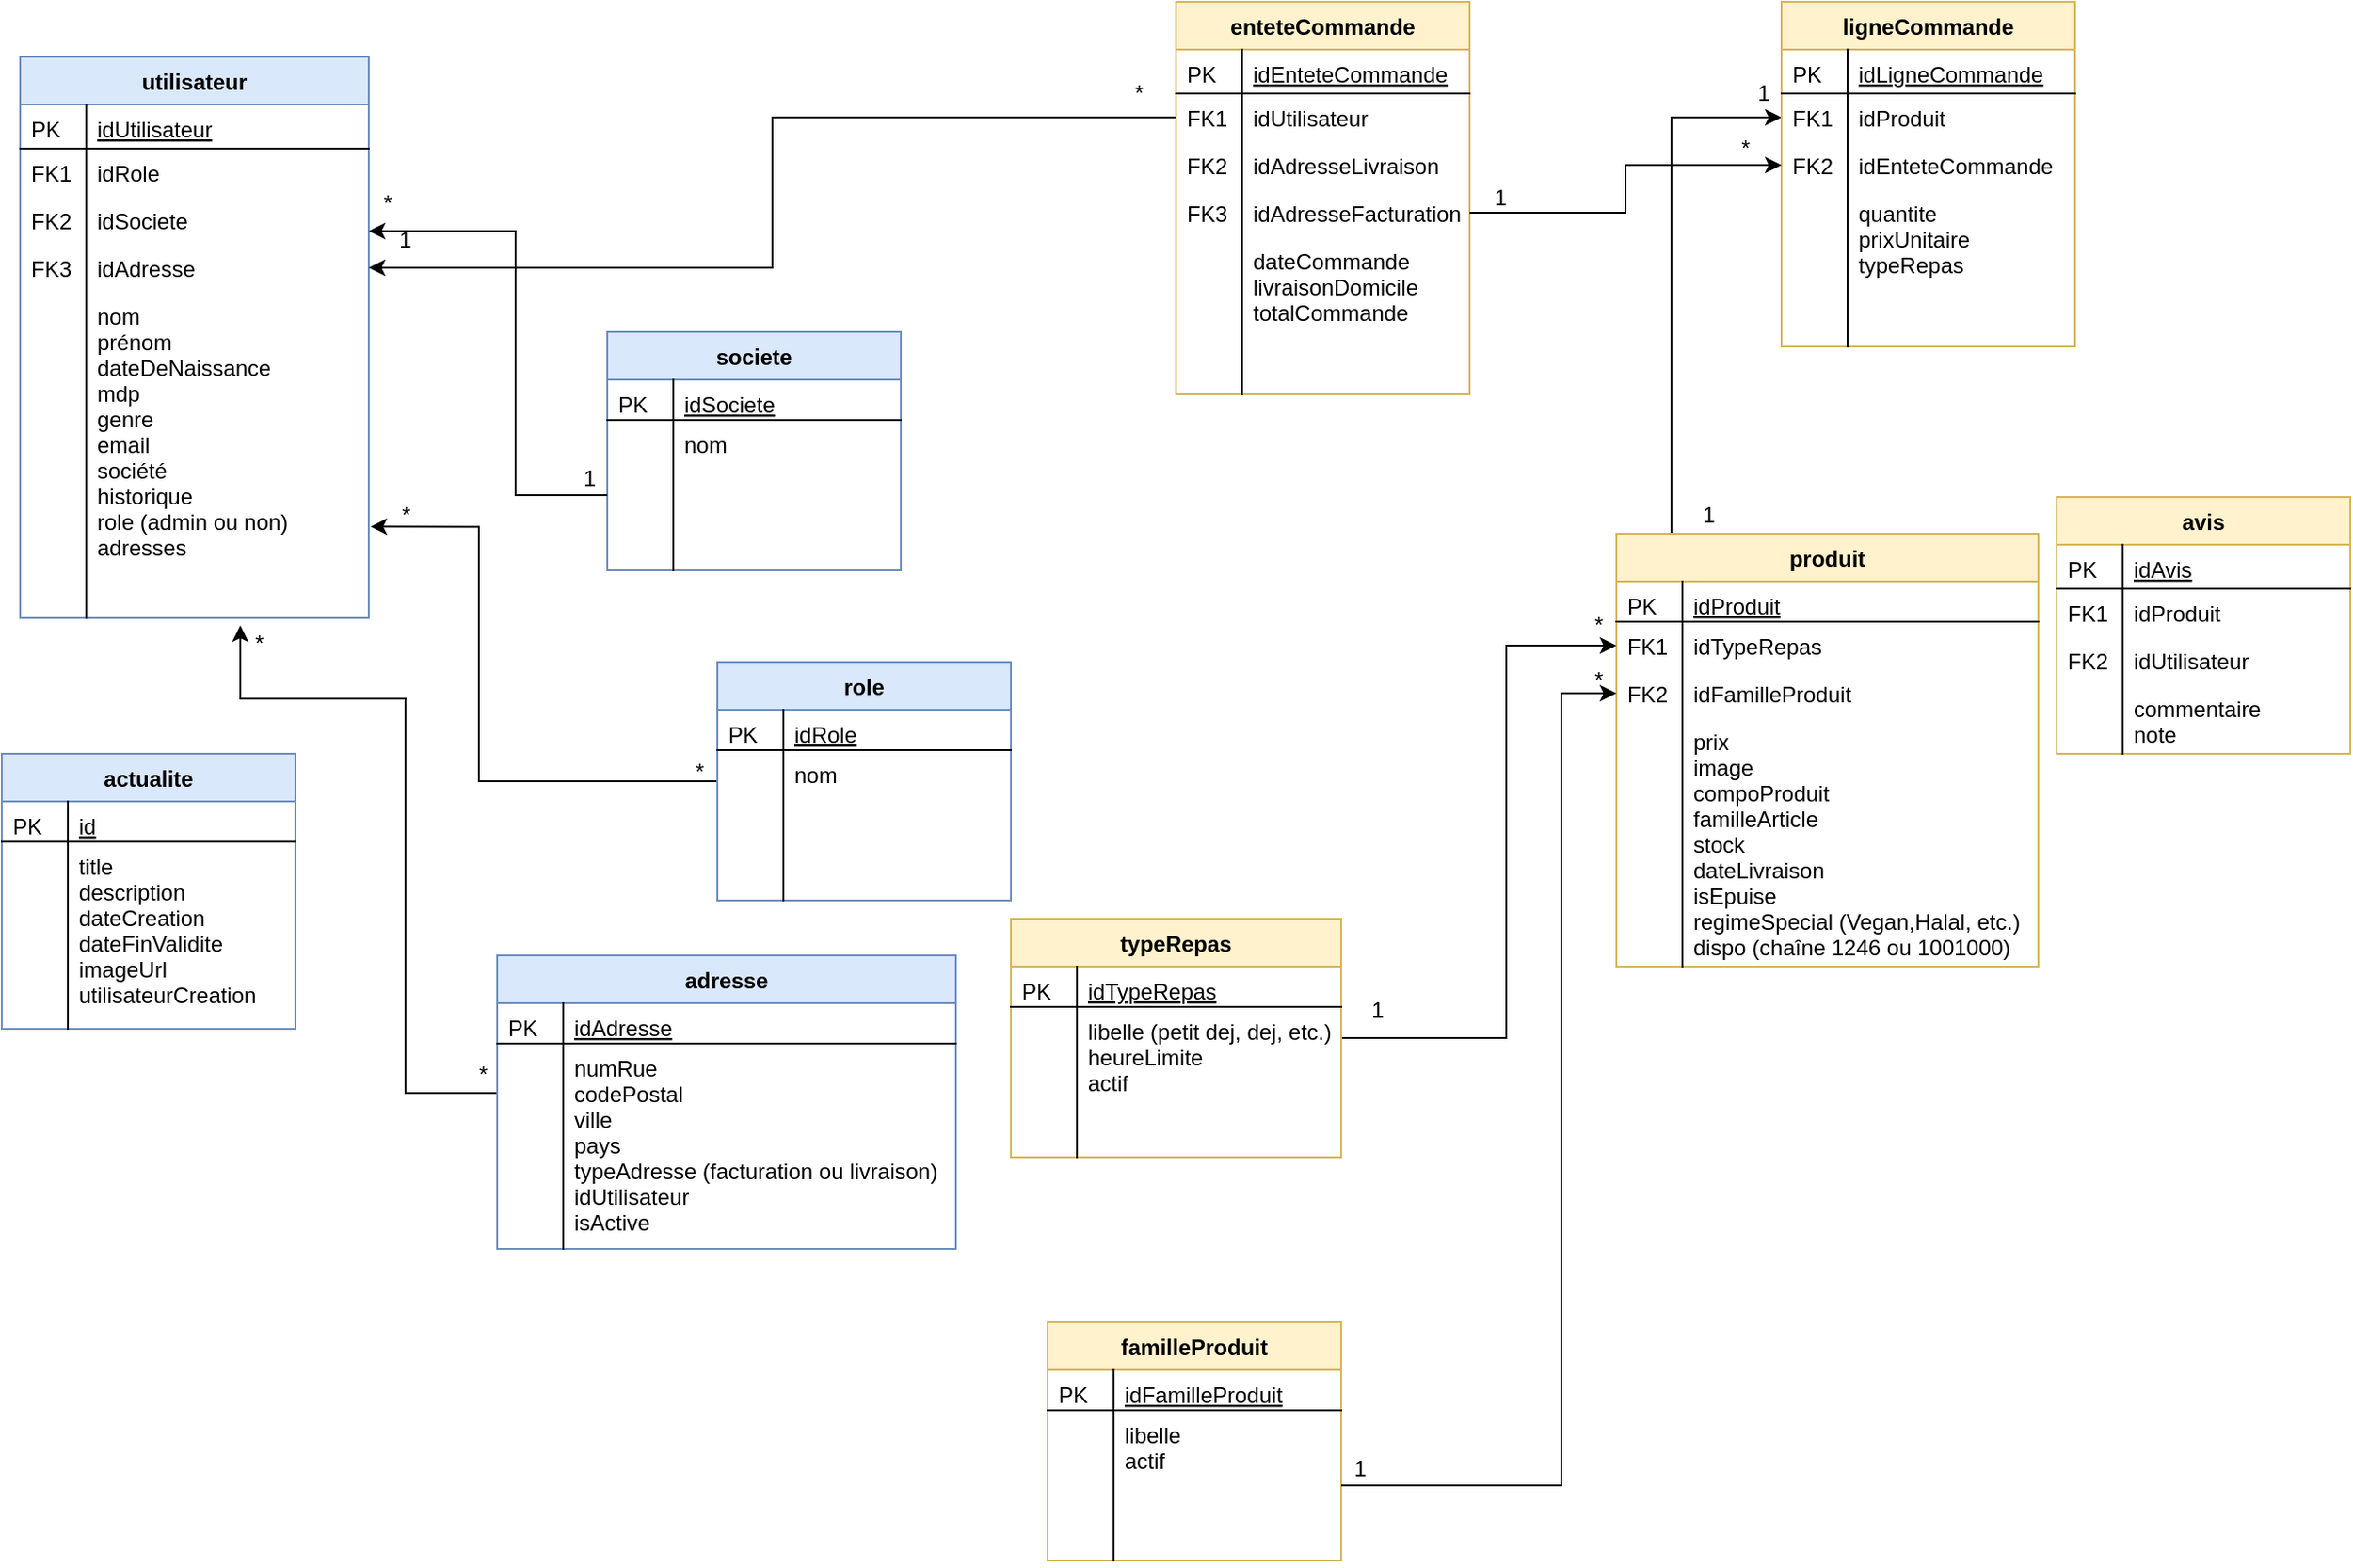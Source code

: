 <mxfile version="12.8.2" type="device"><diagram id="C5RBs43oDa-KdzZeNtuy" name="Page-1"><mxGraphModel dx="2170" dy="1125" grid="1" gridSize="10" guides="1" tooltips="1" connect="1" arrows="1" fold="1" page="1" pageScale="1" pageWidth="827" pageHeight="1169" math="0" shadow="0"><root><mxCell id="WIyWlLk6GJQsqaUBKTNV-0"/><mxCell id="WIyWlLk6GJQsqaUBKTNV-1" parent="WIyWlLk6GJQsqaUBKTNV-0"/><mxCell id="zkfFHV4jXpPFQw0GAbJ--51" value="utilisateur" style="swimlane;fontStyle=1;childLayout=stackLayout;horizontal=1;startSize=26;horizontalStack=0;resizeParent=1;resizeLast=0;collapsible=1;marginBottom=0;rounded=0;shadow=0;strokeWidth=1;fillColor=#dae8fc;strokeColor=#6c8ebf;" parent="WIyWlLk6GJQsqaUBKTNV-1" vertex="1"><mxGeometry x="40" y="40" width="190" height="306" as="geometry"><mxRectangle x="20" y="80" width="160" height="26" as="alternateBounds"/></mxGeometry></mxCell><mxCell id="zkfFHV4jXpPFQw0GAbJ--52" value="idUtilisateur" style="shape=partialRectangle;top=0;left=0;right=0;bottom=1;align=left;verticalAlign=top;fillColor=none;spacingLeft=40;spacingRight=4;overflow=hidden;rotatable=0;points=[[0,0.5],[1,0.5]];portConstraint=eastwest;dropTarget=0;rounded=0;shadow=0;strokeWidth=1;fontStyle=4" parent="zkfFHV4jXpPFQw0GAbJ--51" vertex="1"><mxGeometry y="26" width="190" height="24" as="geometry"/></mxCell><mxCell id="zkfFHV4jXpPFQw0GAbJ--53" value="PK" style="shape=partialRectangle;top=0;left=0;bottom=0;fillColor=none;align=left;verticalAlign=top;spacingLeft=4;spacingRight=4;overflow=hidden;rotatable=0;points=[];portConstraint=eastwest;part=1;" parent="zkfFHV4jXpPFQw0GAbJ--52" vertex="1" connectable="0"><mxGeometry width="36" height="24" as="geometry"/></mxCell><mxCell id="OdeeePXxJVo0DAZy3Wsq-60" value="idRole" style="shape=partialRectangle;top=0;left=0;right=0;bottom=0;align=left;verticalAlign=top;fillColor=none;spacingLeft=40;spacingRight=4;overflow=hidden;rotatable=0;points=[[0,0.5],[1,0.5]];portConstraint=eastwest;dropTarget=0;rounded=0;shadow=0;strokeWidth=1;" parent="zkfFHV4jXpPFQw0GAbJ--51" vertex="1"><mxGeometry y="50" width="190" height="26" as="geometry"/></mxCell><mxCell id="OdeeePXxJVo0DAZy3Wsq-61" value="FK1" style="shape=partialRectangle;top=0;left=0;bottom=0;fillColor=none;align=left;verticalAlign=top;spacingLeft=4;spacingRight=4;overflow=hidden;rotatable=0;points=[];portConstraint=eastwest;part=1;" parent="OdeeePXxJVo0DAZy3Wsq-60" vertex="1" connectable="0"><mxGeometry width="36" height="26" as="geometry"/></mxCell><mxCell id="OdeeePXxJVo0DAZy3Wsq-69" value="idSociete" style="shape=partialRectangle;top=0;left=0;right=0;bottom=0;align=left;verticalAlign=top;fillColor=none;spacingLeft=40;spacingRight=4;overflow=hidden;rotatable=0;points=[[0,0.5],[1,0.5]];portConstraint=eastwest;dropTarget=0;rounded=0;shadow=0;strokeWidth=1;" parent="zkfFHV4jXpPFQw0GAbJ--51" vertex="1"><mxGeometry y="76" width="190" height="26" as="geometry"/></mxCell><mxCell id="OdeeePXxJVo0DAZy3Wsq-70" value="FK2" style="shape=partialRectangle;top=0;left=0;bottom=0;fillColor=none;align=left;verticalAlign=top;spacingLeft=4;spacingRight=4;overflow=hidden;rotatable=0;points=[];portConstraint=eastwest;part=1;" parent="OdeeePXxJVo0DAZy3Wsq-69" vertex="1" connectable="0"><mxGeometry width="36" height="26" as="geometry"/></mxCell><mxCell id="0BwoUqyYuzan3F8Ca0jH-65" value="idAdresse" style="shape=partialRectangle;top=0;left=0;right=0;bottom=0;align=left;verticalAlign=top;fillColor=none;spacingLeft=40;spacingRight=4;overflow=hidden;rotatable=0;points=[[0,0.5],[1,0.5]];portConstraint=eastwest;dropTarget=0;rounded=0;shadow=0;strokeWidth=1;" vertex="1" parent="zkfFHV4jXpPFQw0GAbJ--51"><mxGeometry y="102" width="190" height="26" as="geometry"/></mxCell><mxCell id="0BwoUqyYuzan3F8Ca0jH-66" value="FK3" style="shape=partialRectangle;top=0;left=0;bottom=0;fillColor=none;align=left;verticalAlign=top;spacingLeft=4;spacingRight=4;overflow=hidden;rotatable=0;points=[];portConstraint=eastwest;part=1;" vertex="1" connectable="0" parent="0BwoUqyYuzan3F8Ca0jH-65"><mxGeometry width="36" height="26" as="geometry"/></mxCell><mxCell id="zkfFHV4jXpPFQw0GAbJ--54" value="nom&#10;prénom&#10;dateDeNaissance&#10;mdp&#10;genre&#10;email&#10;société&#10;historique&#10;role (admin ou non)&#10;adresses" style="shape=partialRectangle;top=0;left=0;right=0;bottom=0;align=left;verticalAlign=top;fillColor=none;spacingLeft=40;spacingRight=4;overflow=hidden;rotatable=0;points=[[0,0.5],[1,0.5]];portConstraint=eastwest;dropTarget=0;rounded=0;shadow=0;strokeWidth=1;" parent="zkfFHV4jXpPFQw0GAbJ--51" vertex="1"><mxGeometry y="128" width="190" height="178" as="geometry"/></mxCell><mxCell id="zkfFHV4jXpPFQw0GAbJ--55" value="" style="shape=partialRectangle;top=0;left=0;bottom=0;fillColor=none;align=left;verticalAlign=top;spacingLeft=4;spacingRight=4;overflow=hidden;rotatable=0;points=[];portConstraint=eastwest;part=1;" parent="zkfFHV4jXpPFQw0GAbJ--54" vertex="1" connectable="0"><mxGeometry width="36" height="178.0" as="geometry"/></mxCell><mxCell id="zkfFHV4jXpPFQw0GAbJ--56" value="enteteCommande" style="swimlane;fontStyle=1;childLayout=stackLayout;horizontal=1;startSize=26;horizontalStack=0;resizeParent=1;resizeLast=0;collapsible=1;marginBottom=0;rounded=0;shadow=0;strokeWidth=1;fillColor=#fff2cc;strokeColor=#d6b656;" parent="WIyWlLk6GJQsqaUBKTNV-1" vertex="1"><mxGeometry x="670" y="10" width="160" height="214" as="geometry"><mxRectangle x="260" y="80" width="160" height="26" as="alternateBounds"/></mxGeometry></mxCell><mxCell id="zkfFHV4jXpPFQw0GAbJ--57" value="idEnteteCommande" style="shape=partialRectangle;top=0;left=0;right=0;bottom=1;align=left;verticalAlign=top;fillColor=none;spacingLeft=40;spacingRight=4;overflow=hidden;rotatable=0;points=[[0,0.5],[1,0.5]];portConstraint=eastwest;dropTarget=0;rounded=0;shadow=0;strokeWidth=1;fontStyle=4" parent="zkfFHV4jXpPFQw0GAbJ--56" vertex="1"><mxGeometry y="26" width="160" height="24" as="geometry"/></mxCell><mxCell id="zkfFHV4jXpPFQw0GAbJ--58" value="PK" style="shape=partialRectangle;top=0;left=0;bottom=0;fillColor=none;align=left;verticalAlign=top;spacingLeft=4;spacingRight=4;overflow=hidden;rotatable=0;points=[];portConstraint=eastwest;part=1;" parent="zkfFHV4jXpPFQw0GAbJ--57" vertex="1" connectable="0"><mxGeometry width="36" height="24" as="geometry"/></mxCell><mxCell id="0BwoUqyYuzan3F8Ca0jH-22" value="idUtilisateur" style="shape=partialRectangle;top=0;left=0;right=0;bottom=0;align=left;verticalAlign=top;fillColor=none;spacingLeft=40;spacingRight=4;overflow=hidden;rotatable=0;points=[[0,0.5],[1,0.5]];portConstraint=eastwest;dropTarget=0;rounded=0;shadow=0;strokeWidth=1;" vertex="1" parent="zkfFHV4jXpPFQw0GAbJ--56"><mxGeometry y="50" width="160" height="26" as="geometry"/></mxCell><mxCell id="0BwoUqyYuzan3F8Ca0jH-23" value="FK1" style="shape=partialRectangle;top=0;left=0;bottom=0;fillColor=none;align=left;verticalAlign=top;spacingLeft=4;spacingRight=4;overflow=hidden;rotatable=0;points=[];portConstraint=eastwest;part=1;" vertex="1" connectable="0" parent="0BwoUqyYuzan3F8Ca0jH-22"><mxGeometry width="36" height="26" as="geometry"/></mxCell><mxCell id="zkfFHV4jXpPFQw0GAbJ--59" value="idAdresseLivraison" style="shape=partialRectangle;top=0;left=0;right=0;bottom=0;align=left;verticalAlign=top;fillColor=none;spacingLeft=40;spacingRight=4;overflow=hidden;rotatable=0;points=[[0,0.5],[1,0.5]];portConstraint=eastwest;dropTarget=0;rounded=0;shadow=0;strokeWidth=1;" parent="zkfFHV4jXpPFQw0GAbJ--56" vertex="1"><mxGeometry y="76" width="160" height="26" as="geometry"/></mxCell><mxCell id="zkfFHV4jXpPFQw0GAbJ--60" value="FK2" style="shape=partialRectangle;top=0;left=0;bottom=0;fillColor=none;align=left;verticalAlign=top;spacingLeft=4;spacingRight=4;overflow=hidden;rotatable=0;points=[];portConstraint=eastwest;part=1;" parent="zkfFHV4jXpPFQw0GAbJ--59" vertex="1" connectable="0"><mxGeometry width="36" height="26" as="geometry"/></mxCell><mxCell id="0BwoUqyYuzan3F8Ca0jH-24" value="idAdresseFacturation" style="shape=partialRectangle;top=0;left=0;right=0;bottom=0;align=left;verticalAlign=top;fillColor=none;spacingLeft=40;spacingRight=4;overflow=hidden;rotatable=0;points=[[0,0.5],[1,0.5]];portConstraint=eastwest;dropTarget=0;rounded=0;shadow=0;strokeWidth=1;" vertex="1" parent="zkfFHV4jXpPFQw0GAbJ--56"><mxGeometry y="102" width="160" height="26" as="geometry"/></mxCell><mxCell id="0BwoUqyYuzan3F8Ca0jH-25" value="FK3" style="shape=partialRectangle;top=0;left=0;bottom=0;fillColor=none;align=left;verticalAlign=top;spacingLeft=4;spacingRight=4;overflow=hidden;rotatable=0;points=[];portConstraint=eastwest;part=1;" vertex="1" connectable="0" parent="0BwoUqyYuzan3F8Ca0jH-24"><mxGeometry width="36" height="26" as="geometry"/></mxCell><mxCell id="zkfFHV4jXpPFQw0GAbJ--61" value="dateCommande&#10;livraisonDomicile&#10;totalCommande" style="shape=partialRectangle;top=0;left=0;right=0;bottom=0;align=left;verticalAlign=top;fillColor=none;spacingLeft=40;spacingRight=4;overflow=hidden;rotatable=0;points=[[0,0.5],[1,0.5]];portConstraint=eastwest;dropTarget=0;rounded=0;shadow=0;strokeWidth=1;" parent="zkfFHV4jXpPFQw0GAbJ--56" vertex="1"><mxGeometry y="128" width="160" height="86" as="geometry"/></mxCell><mxCell id="zkfFHV4jXpPFQw0GAbJ--62" value="" style="shape=partialRectangle;top=0;left=0;bottom=0;fillColor=none;align=left;verticalAlign=top;spacingLeft=4;spacingRight=4;overflow=hidden;rotatable=0;points=[];portConstraint=eastwest;part=1;" parent="zkfFHV4jXpPFQw0GAbJ--61" vertex="1" connectable="0"><mxGeometry width="36" height="86" as="geometry"/></mxCell><mxCell id="0BwoUqyYuzan3F8Ca0jH-52" style="edgeStyle=orthogonalEdgeStyle;rounded=0;orthogonalLoop=1;jettySize=auto;html=1;entryX=0;entryY=0.5;entryDx=0;entryDy=0;" edge="1" parent="WIyWlLk6GJQsqaUBKTNV-1" source="OdeeePXxJVo0DAZy3Wsq-16" target="0BwoUqyYuzan3F8Ca0jH-16"><mxGeometry relative="1" as="geometry"><Array as="points"><mxPoint x="940" y="73"/></Array></mxGeometry></mxCell><mxCell id="OdeeePXxJVo0DAZy3Wsq-16" value="produit" style="swimlane;fontStyle=1;childLayout=stackLayout;horizontal=1;startSize=26;horizontalStack=0;resizeParent=1;resizeLast=0;collapsible=1;marginBottom=0;rounded=0;shadow=0;strokeWidth=1;fillColor=#fff2cc;strokeColor=#d6b656;" parent="WIyWlLk6GJQsqaUBKTNV-1" vertex="1"><mxGeometry x="910" y="300" width="230" height="236" as="geometry"><mxRectangle x="260" y="80" width="160" height="26" as="alternateBounds"/></mxGeometry></mxCell><mxCell id="OdeeePXxJVo0DAZy3Wsq-17" value="idProduit" style="shape=partialRectangle;top=0;left=0;right=0;bottom=1;align=left;verticalAlign=top;fillColor=none;spacingLeft=40;spacingRight=4;overflow=hidden;rotatable=0;points=[[0,0.5],[1,0.5]];portConstraint=eastwest;dropTarget=0;rounded=0;shadow=0;strokeWidth=1;fontStyle=4" parent="OdeeePXxJVo0DAZy3Wsq-16" vertex="1"><mxGeometry y="26" width="230" height="22" as="geometry"/></mxCell><mxCell id="OdeeePXxJVo0DAZy3Wsq-18" value="PK" style="shape=partialRectangle;top=0;left=0;bottom=0;fillColor=none;align=left;verticalAlign=top;spacingLeft=4;spacingRight=4;overflow=hidden;rotatable=0;points=[];portConstraint=eastwest;part=1;" parent="OdeeePXxJVo0DAZy3Wsq-17" vertex="1" connectable="0"><mxGeometry width="36" height="22" as="geometry"/></mxCell><mxCell id="OdeeePXxJVo0DAZy3Wsq-39" value="idTypeRepas" style="shape=partialRectangle;top=0;left=0;right=0;bottom=0;align=left;verticalAlign=top;fillColor=none;spacingLeft=40;spacingRight=4;overflow=hidden;rotatable=0;points=[[0,0.5],[1,0.5]];portConstraint=eastwest;dropTarget=0;rounded=0;shadow=0;strokeWidth=1;" parent="OdeeePXxJVo0DAZy3Wsq-16" vertex="1"><mxGeometry y="48" width="230" height="26" as="geometry"/></mxCell><mxCell id="OdeeePXxJVo0DAZy3Wsq-40" value="FK1" style="shape=partialRectangle;top=0;left=0;bottom=0;fillColor=none;align=left;verticalAlign=top;spacingLeft=4;spacingRight=4;overflow=hidden;rotatable=0;points=[];portConstraint=eastwest;part=1;" parent="OdeeePXxJVo0DAZy3Wsq-39" vertex="1" connectable="0"><mxGeometry width="36" height="26" as="geometry"/></mxCell><mxCell id="0BwoUqyYuzan3F8Ca0jH-57" value="idFamilleProduit" style="shape=partialRectangle;top=0;left=0;right=0;bottom=0;align=left;verticalAlign=top;fillColor=none;spacingLeft=40;spacingRight=4;overflow=hidden;rotatable=0;points=[[0,0.5],[1,0.5]];portConstraint=eastwest;dropTarget=0;rounded=0;shadow=0;strokeWidth=1;" vertex="1" parent="OdeeePXxJVo0DAZy3Wsq-16"><mxGeometry y="74" width="230" height="26" as="geometry"/></mxCell><mxCell id="0BwoUqyYuzan3F8Ca0jH-58" value="FK2" style="shape=partialRectangle;top=0;left=0;bottom=0;fillColor=none;align=left;verticalAlign=top;spacingLeft=4;spacingRight=4;overflow=hidden;rotatable=0;points=[];portConstraint=eastwest;part=1;" vertex="1" connectable="0" parent="0BwoUqyYuzan3F8Ca0jH-57"><mxGeometry width="36" height="26" as="geometry"/></mxCell><mxCell id="OdeeePXxJVo0DAZy3Wsq-21" value="prix&#10;image&#10;compoProduit&#10;familleArticle&#10;stock&#10;dateLivraison&#10;isEpuise&#10;regimeSpecial (Vegan,Halal, etc.)&#10;dispo (chaîne 1246 ou 1001000)&#10;" style="shape=partialRectangle;top=0;left=0;right=0;bottom=0;align=left;verticalAlign=top;fillColor=none;spacingLeft=40;spacingRight=4;overflow=hidden;rotatable=0;points=[[0,0.5],[1,0.5]];portConstraint=eastwest;dropTarget=0;rounded=0;shadow=0;strokeWidth=1;" parent="OdeeePXxJVo0DAZy3Wsq-16" vertex="1"><mxGeometry y="100" width="230" height="136" as="geometry"/></mxCell><mxCell id="OdeeePXxJVo0DAZy3Wsq-22" value="" style="shape=partialRectangle;top=0;left=0;bottom=0;fillColor=none;align=left;verticalAlign=top;spacingLeft=4;spacingRight=4;overflow=hidden;rotatable=0;points=[];portConstraint=eastwest;part=1;" parent="OdeeePXxJVo0DAZy3Wsq-21" vertex="1" connectable="0"><mxGeometry width="36" height="136" as="geometry"/></mxCell><mxCell id="OdeeePXxJVo0DAZy3Wsq-38" style="edgeStyle=orthogonalEdgeStyle;rounded=0;orthogonalLoop=1;jettySize=auto;html=1;entryX=0;entryY=0.5;entryDx=0;entryDy=0;" parent="WIyWlLk6GJQsqaUBKTNV-1" source="OdeeePXxJVo0DAZy3Wsq-32" target="OdeeePXxJVo0DAZy3Wsq-39" edge="1"><mxGeometry relative="1" as="geometry"><mxPoint x="860" y="390" as="targetPoint"/><Array as="points"><mxPoint x="850" y="575"/><mxPoint x="850" y="361"/></Array></mxGeometry></mxCell><mxCell id="OdeeePXxJVo0DAZy3Wsq-32" value="typeRepas" style="swimlane;fontStyle=1;childLayout=stackLayout;horizontal=1;startSize=26;horizontalStack=0;resizeParent=1;resizeLast=0;collapsible=1;marginBottom=0;rounded=0;shadow=0;strokeWidth=1;fillColor=#fff2cc;strokeColor=#d6b656;" parent="WIyWlLk6GJQsqaUBKTNV-1" vertex="1"><mxGeometry x="580" y="510" width="180" height="130" as="geometry"><mxRectangle x="260" y="80" width="160" height="26" as="alternateBounds"/></mxGeometry></mxCell><mxCell id="OdeeePXxJVo0DAZy3Wsq-33" value="idTypeRepas" style="shape=partialRectangle;top=0;left=0;right=0;bottom=1;align=left;verticalAlign=top;fillColor=none;spacingLeft=40;spacingRight=4;overflow=hidden;rotatable=0;points=[[0,0.5],[1,0.5]];portConstraint=eastwest;dropTarget=0;rounded=0;shadow=0;strokeWidth=1;fontStyle=4" parent="OdeeePXxJVo0DAZy3Wsq-32" vertex="1"><mxGeometry y="26" width="180" height="22" as="geometry"/></mxCell><mxCell id="OdeeePXxJVo0DAZy3Wsq-34" value="PK" style="shape=partialRectangle;top=0;left=0;bottom=0;fillColor=none;align=left;verticalAlign=top;spacingLeft=4;spacingRight=4;overflow=hidden;rotatable=0;points=[];portConstraint=eastwest;part=1;" parent="OdeeePXxJVo0DAZy3Wsq-33" vertex="1" connectable="0"><mxGeometry width="36" height="22" as="geometry"/></mxCell><mxCell id="OdeeePXxJVo0DAZy3Wsq-35" value="libelle (petit dej, dej, etc.)&#10;heureLimite&#10;actif" style="shape=partialRectangle;top=0;left=0;right=0;bottom=0;align=left;verticalAlign=top;fillColor=none;spacingLeft=40;spacingRight=4;overflow=hidden;rotatable=0;points=[[0,0.5],[1,0.5]];portConstraint=eastwest;dropTarget=0;rounded=0;shadow=0;strokeWidth=1;" parent="OdeeePXxJVo0DAZy3Wsq-32" vertex="1"><mxGeometry y="48" width="180" height="82" as="geometry"/></mxCell><mxCell id="OdeeePXxJVo0DAZy3Wsq-36" value="" style="shape=partialRectangle;top=0;left=0;bottom=0;fillColor=none;align=left;verticalAlign=top;spacingLeft=4;spacingRight=4;overflow=hidden;rotatable=0;points=[];portConstraint=eastwest;part=1;" parent="OdeeePXxJVo0DAZy3Wsq-35" vertex="1" connectable="0"><mxGeometry width="36" height="82" as="geometry"/></mxCell><mxCell id="OdeeePXxJVo0DAZy3Wsq-42" value="1" style="text;html=1;strokeColor=none;fillColor=none;align=center;verticalAlign=middle;whiteSpace=wrap;rounded=0;" parent="WIyWlLk6GJQsqaUBKTNV-1" vertex="1"><mxGeometry x="230" y="130" width="40" height="20" as="geometry"/></mxCell><mxCell id="OdeeePXxJVo0DAZy3Wsq-43" value="*" style="text;html=1;strokeColor=none;fillColor=none;align=center;verticalAlign=middle;whiteSpace=wrap;rounded=0;" parent="WIyWlLk6GJQsqaUBKTNV-1" vertex="1"><mxGeometry x="630" y="50" width="40" height="20" as="geometry"/></mxCell><mxCell id="OdeeePXxJVo0DAZy3Wsq-45" value="actualite" style="swimlane;fontStyle=1;childLayout=stackLayout;horizontal=1;startSize=26;horizontalStack=0;resizeParent=1;resizeLast=0;collapsible=1;marginBottom=0;rounded=0;shadow=0;strokeWidth=1;fillColor=#dae8fc;strokeColor=#6c8ebf;" parent="WIyWlLk6GJQsqaUBKTNV-1" vertex="1"><mxGeometry x="30" y="420" width="160" height="150" as="geometry"><mxRectangle x="260" y="80" width="160" height="26" as="alternateBounds"/></mxGeometry></mxCell><mxCell id="OdeeePXxJVo0DAZy3Wsq-46" value="id" style="shape=partialRectangle;top=0;left=0;right=0;bottom=1;align=left;verticalAlign=top;fillColor=none;spacingLeft=40;spacingRight=4;overflow=hidden;rotatable=0;points=[[0,0.5],[1,0.5]];portConstraint=eastwest;dropTarget=0;rounded=0;shadow=0;strokeWidth=1;fontStyle=4" parent="OdeeePXxJVo0DAZy3Wsq-45" vertex="1"><mxGeometry y="26" width="160" height="22" as="geometry"/></mxCell><mxCell id="OdeeePXxJVo0DAZy3Wsq-47" value="PK" style="shape=partialRectangle;top=0;left=0;bottom=0;fillColor=none;align=left;verticalAlign=top;spacingLeft=4;spacingRight=4;overflow=hidden;rotatable=0;points=[];portConstraint=eastwest;part=1;" parent="OdeeePXxJVo0DAZy3Wsq-46" vertex="1" connectable="0"><mxGeometry width="36" height="22" as="geometry"/></mxCell><mxCell id="OdeeePXxJVo0DAZy3Wsq-48" value="title&#10;description&#10;dateCreation&#10;dateFinValidite&#10;imageUrl&#10;utilisateurCreation" style="shape=partialRectangle;top=0;left=0;right=0;bottom=0;align=left;verticalAlign=top;fillColor=none;spacingLeft=40;spacingRight=4;overflow=hidden;rotatable=0;points=[[0,0.5],[1,0.5]];portConstraint=eastwest;dropTarget=0;rounded=0;shadow=0;strokeWidth=1;" parent="OdeeePXxJVo0DAZy3Wsq-45" vertex="1"><mxGeometry y="48" width="160" height="102" as="geometry"/></mxCell><mxCell id="OdeeePXxJVo0DAZy3Wsq-49" value="" style="shape=partialRectangle;top=0;left=0;bottom=0;fillColor=none;align=left;verticalAlign=top;spacingLeft=4;spacingRight=4;overflow=hidden;rotatable=0;points=[];portConstraint=eastwest;part=1;" parent="OdeeePXxJVo0DAZy3Wsq-48" vertex="1" connectable="0"><mxGeometry width="36" height="102" as="geometry"/></mxCell><mxCell id="OdeeePXxJVo0DAZy3Wsq-68" style="edgeStyle=orthogonalEdgeStyle;rounded=0;orthogonalLoop=1;jettySize=auto;html=1;entryX=1.005;entryY=0.72;entryDx=0;entryDy=0;entryPerimeter=0;" parent="WIyWlLk6GJQsqaUBKTNV-1" source="OdeeePXxJVo0DAZy3Wsq-50" target="zkfFHV4jXpPFQw0GAbJ--54" edge="1"><mxGeometry relative="1" as="geometry"><Array as="points"><mxPoint x="290" y="435"/><mxPoint x="290" y="296"/></Array></mxGeometry></mxCell><mxCell id="OdeeePXxJVo0DAZy3Wsq-50" value="role" style="swimlane;fontStyle=1;childLayout=stackLayout;horizontal=1;startSize=26;horizontalStack=0;resizeParent=1;resizeLast=0;collapsible=1;marginBottom=0;rounded=0;shadow=0;strokeWidth=1;fillColor=#dae8fc;strokeColor=#6c8ebf;" parent="WIyWlLk6GJQsqaUBKTNV-1" vertex="1"><mxGeometry x="420" y="370" width="160" height="130" as="geometry"><mxRectangle x="260" y="80" width="160" height="26" as="alternateBounds"/></mxGeometry></mxCell><mxCell id="OdeeePXxJVo0DAZy3Wsq-51" value="idRole" style="shape=partialRectangle;top=0;left=0;right=0;bottom=1;align=left;verticalAlign=top;fillColor=none;spacingLeft=40;spacingRight=4;overflow=hidden;rotatable=0;points=[[0,0.5],[1,0.5]];portConstraint=eastwest;dropTarget=0;rounded=0;shadow=0;strokeWidth=1;fontStyle=4" parent="OdeeePXxJVo0DAZy3Wsq-50" vertex="1"><mxGeometry y="26" width="160" height="22" as="geometry"/></mxCell><mxCell id="OdeeePXxJVo0DAZy3Wsq-52" value="PK" style="shape=partialRectangle;top=0;left=0;bottom=0;fillColor=none;align=left;verticalAlign=top;spacingLeft=4;spacingRight=4;overflow=hidden;rotatable=0;points=[];portConstraint=eastwest;part=1;" parent="OdeeePXxJVo0DAZy3Wsq-51" vertex="1" connectable="0"><mxGeometry width="36" height="22" as="geometry"/></mxCell><mxCell id="OdeeePXxJVo0DAZy3Wsq-53" value="nom" style="shape=partialRectangle;top=0;left=0;right=0;bottom=0;align=left;verticalAlign=top;fillColor=none;spacingLeft=40;spacingRight=4;overflow=hidden;rotatable=0;points=[[0,0.5],[1,0.5]];portConstraint=eastwest;dropTarget=0;rounded=0;shadow=0;strokeWidth=1;" parent="OdeeePXxJVo0DAZy3Wsq-50" vertex="1"><mxGeometry y="48" width="160" height="82" as="geometry"/></mxCell><mxCell id="OdeeePXxJVo0DAZy3Wsq-54" value="" style="shape=partialRectangle;top=0;left=0;bottom=0;fillColor=none;align=left;verticalAlign=top;spacingLeft=4;spacingRight=4;overflow=hidden;rotatable=0;points=[];portConstraint=eastwest;part=1;" parent="OdeeePXxJVo0DAZy3Wsq-53" vertex="1" connectable="0"><mxGeometry width="36" height="82" as="geometry"/></mxCell><mxCell id="OdeeePXxJVo0DAZy3Wsq-55" value="societe" style="swimlane;fontStyle=1;childLayout=stackLayout;horizontal=1;startSize=26;horizontalStack=0;resizeParent=1;resizeLast=0;collapsible=1;marginBottom=0;rounded=0;shadow=0;strokeWidth=1;fillColor=#dae8fc;strokeColor=#6c8ebf;" parent="WIyWlLk6GJQsqaUBKTNV-1" vertex="1"><mxGeometry x="360" y="190" width="160" height="130" as="geometry"><mxRectangle x="260" y="80" width="160" height="26" as="alternateBounds"/></mxGeometry></mxCell><mxCell id="OdeeePXxJVo0DAZy3Wsq-56" value="idSociete" style="shape=partialRectangle;top=0;left=0;right=0;bottom=1;align=left;verticalAlign=top;fillColor=none;spacingLeft=40;spacingRight=4;overflow=hidden;rotatable=0;points=[[0,0.5],[1,0.5]];portConstraint=eastwest;dropTarget=0;rounded=0;shadow=0;strokeWidth=1;fontStyle=4" parent="OdeeePXxJVo0DAZy3Wsq-55" vertex="1"><mxGeometry y="26" width="160" height="22" as="geometry"/></mxCell><mxCell id="OdeeePXxJVo0DAZy3Wsq-57" value="PK" style="shape=partialRectangle;top=0;left=0;bottom=0;fillColor=none;align=left;verticalAlign=top;spacingLeft=4;spacingRight=4;overflow=hidden;rotatable=0;points=[];portConstraint=eastwest;part=1;" parent="OdeeePXxJVo0DAZy3Wsq-56" vertex="1" connectable="0"><mxGeometry width="36" height="22" as="geometry"/></mxCell><mxCell id="OdeeePXxJVo0DAZy3Wsq-58" value="nom" style="shape=partialRectangle;top=0;left=0;right=0;bottom=0;align=left;verticalAlign=top;fillColor=none;spacingLeft=40;spacingRight=4;overflow=hidden;rotatable=0;points=[[0,0.5],[1,0.5]];portConstraint=eastwest;dropTarget=0;rounded=0;shadow=0;strokeWidth=1;" parent="OdeeePXxJVo0DAZy3Wsq-55" vertex="1"><mxGeometry y="48" width="160" height="82" as="geometry"/></mxCell><mxCell id="OdeeePXxJVo0DAZy3Wsq-59" value="" style="shape=partialRectangle;top=0;left=0;bottom=0;fillColor=none;align=left;verticalAlign=top;spacingLeft=4;spacingRight=4;overflow=hidden;rotatable=0;points=[];portConstraint=eastwest;part=1;" parent="OdeeePXxJVo0DAZy3Wsq-58" vertex="1" connectable="0"><mxGeometry width="36" height="82" as="geometry"/></mxCell><mxCell id="OdeeePXxJVo0DAZy3Wsq-76" style="edgeStyle=orthogonalEdgeStyle;rounded=0;orthogonalLoop=1;jettySize=auto;html=1;" parent="WIyWlLk6GJQsqaUBKTNV-1" source="OdeeePXxJVo0DAZy3Wsq-71" edge="1"><mxGeometry relative="1" as="geometry"><mxPoint x="160" y="350" as="targetPoint"/><Array as="points"><mxPoint x="250" y="605"/><mxPoint x="250" y="390"/><mxPoint x="160" y="390"/></Array></mxGeometry></mxCell><mxCell id="OdeeePXxJVo0DAZy3Wsq-71" value="adresse" style="swimlane;fontStyle=1;childLayout=stackLayout;horizontal=1;startSize=26;horizontalStack=0;resizeParent=1;resizeLast=0;collapsible=1;marginBottom=0;rounded=0;shadow=0;strokeWidth=1;fillColor=#dae8fc;strokeColor=#6c8ebf;" parent="WIyWlLk6GJQsqaUBKTNV-1" vertex="1"><mxGeometry x="300" y="530" width="250" height="160" as="geometry"><mxRectangle x="260" y="80" width="160" height="26" as="alternateBounds"/></mxGeometry></mxCell><mxCell id="OdeeePXxJVo0DAZy3Wsq-72" value="idAdresse" style="shape=partialRectangle;top=0;left=0;right=0;bottom=1;align=left;verticalAlign=top;fillColor=none;spacingLeft=40;spacingRight=4;overflow=hidden;rotatable=0;points=[[0,0.5],[1,0.5]];portConstraint=eastwest;dropTarget=0;rounded=0;shadow=0;strokeWidth=1;fontStyle=4" parent="OdeeePXxJVo0DAZy3Wsq-71" vertex="1"><mxGeometry y="26" width="250" height="22" as="geometry"/></mxCell><mxCell id="OdeeePXxJVo0DAZy3Wsq-73" value="PK" style="shape=partialRectangle;top=0;left=0;bottom=0;fillColor=none;align=left;verticalAlign=top;spacingLeft=4;spacingRight=4;overflow=hidden;rotatable=0;points=[];portConstraint=eastwest;part=1;" parent="OdeeePXxJVo0DAZy3Wsq-72" vertex="1" connectable="0"><mxGeometry width="36" height="22" as="geometry"/></mxCell><mxCell id="OdeeePXxJVo0DAZy3Wsq-74" value="numRue&#10;codePostal&#10;ville&#10;pays&#10;typeAdresse (facturation ou livraison)&#10;idUtilisateur&#10;isActive" style="shape=partialRectangle;top=0;left=0;right=0;bottom=0;align=left;verticalAlign=top;fillColor=none;spacingLeft=40;spacingRight=4;overflow=hidden;rotatable=0;points=[[0,0.5],[1,0.5]];portConstraint=eastwest;dropTarget=0;rounded=0;shadow=0;strokeWidth=1;" parent="OdeeePXxJVo0DAZy3Wsq-71" vertex="1"><mxGeometry y="48" width="250" height="112" as="geometry"/></mxCell><mxCell id="OdeeePXxJVo0DAZy3Wsq-75" value="" style="shape=partialRectangle;top=0;left=0;bottom=0;fillColor=none;align=left;verticalAlign=top;spacingLeft=4;spacingRight=4;overflow=hidden;rotatable=0;points=[];portConstraint=eastwest;part=1;" parent="OdeeePXxJVo0DAZy3Wsq-74" vertex="1" connectable="0"><mxGeometry width="36" height="112.0" as="geometry"/></mxCell><mxCell id="0BwoUqyYuzan3F8Ca0jH-6" value="familleProduit" style="swimlane;fontStyle=1;childLayout=stackLayout;horizontal=1;startSize=26;horizontalStack=0;resizeParent=1;resizeLast=0;collapsible=1;marginBottom=0;rounded=0;shadow=0;strokeWidth=1;fillColor=#fff2cc;strokeColor=#d6b656;" vertex="1" parent="WIyWlLk6GJQsqaUBKTNV-1"><mxGeometry x="600" y="730" width="160" height="130" as="geometry"><mxRectangle x="260" y="80" width="160" height="26" as="alternateBounds"/></mxGeometry></mxCell><mxCell id="0BwoUqyYuzan3F8Ca0jH-7" value="idFamilleProduit" style="shape=partialRectangle;top=0;left=0;right=0;bottom=1;align=left;verticalAlign=top;fillColor=none;spacingLeft=40;spacingRight=4;overflow=hidden;rotatable=0;points=[[0,0.5],[1,0.5]];portConstraint=eastwest;dropTarget=0;rounded=0;shadow=0;strokeWidth=1;fontStyle=4" vertex="1" parent="0BwoUqyYuzan3F8Ca0jH-6"><mxGeometry y="26" width="160" height="22" as="geometry"/></mxCell><mxCell id="0BwoUqyYuzan3F8Ca0jH-8" value="PK" style="shape=partialRectangle;top=0;left=0;bottom=0;fillColor=none;align=left;verticalAlign=top;spacingLeft=4;spacingRight=4;overflow=hidden;rotatable=0;points=[];portConstraint=eastwest;part=1;" vertex="1" connectable="0" parent="0BwoUqyYuzan3F8Ca0jH-7"><mxGeometry width="36" height="22" as="geometry"/></mxCell><mxCell id="0BwoUqyYuzan3F8Ca0jH-9" value="libelle&#10;actif" style="shape=partialRectangle;top=0;left=0;right=0;bottom=0;align=left;verticalAlign=top;fillColor=none;spacingLeft=40;spacingRight=4;overflow=hidden;rotatable=0;points=[[0,0.5],[1,0.5]];portConstraint=eastwest;dropTarget=0;rounded=0;shadow=0;strokeWidth=1;" vertex="1" parent="0BwoUqyYuzan3F8Ca0jH-6"><mxGeometry y="48" width="160" height="82" as="geometry"/></mxCell><mxCell id="0BwoUqyYuzan3F8Ca0jH-10" value="" style="shape=partialRectangle;top=0;left=0;bottom=0;fillColor=none;align=left;verticalAlign=top;spacingLeft=4;spacingRight=4;overflow=hidden;rotatable=0;points=[];portConstraint=eastwest;part=1;" vertex="1" connectable="0" parent="0BwoUqyYuzan3F8Ca0jH-9"><mxGeometry width="36" height="82" as="geometry"/></mxCell><mxCell id="0BwoUqyYuzan3F8Ca0jH-13" value="ligneCommande" style="swimlane;fontStyle=1;childLayout=stackLayout;horizontal=1;startSize=26;horizontalStack=0;resizeParent=1;resizeLast=0;collapsible=1;marginBottom=0;rounded=0;shadow=0;strokeWidth=1;fillColor=#fff2cc;strokeColor=#d6b656;" vertex="1" parent="WIyWlLk6GJQsqaUBKTNV-1"><mxGeometry x="1000" y="10" width="160" height="188" as="geometry"><mxRectangle x="260" y="80" width="160" height="26" as="alternateBounds"/></mxGeometry></mxCell><mxCell id="0BwoUqyYuzan3F8Ca0jH-14" value="idLigneCommande" style="shape=partialRectangle;top=0;left=0;right=0;bottom=1;align=left;verticalAlign=top;fillColor=none;spacingLeft=40;spacingRight=4;overflow=hidden;rotatable=0;points=[[0,0.5],[1,0.5]];portConstraint=eastwest;dropTarget=0;rounded=0;shadow=0;strokeWidth=1;fontStyle=4" vertex="1" parent="0BwoUqyYuzan3F8Ca0jH-13"><mxGeometry y="26" width="160" height="24" as="geometry"/></mxCell><mxCell id="0BwoUqyYuzan3F8Ca0jH-15" value="PK" style="shape=partialRectangle;top=0;left=0;bottom=0;fillColor=none;align=left;verticalAlign=top;spacingLeft=4;spacingRight=4;overflow=hidden;rotatable=0;points=[];portConstraint=eastwest;part=1;" vertex="1" connectable="0" parent="0BwoUqyYuzan3F8Ca0jH-14"><mxGeometry width="36" height="24" as="geometry"/></mxCell><mxCell id="0BwoUqyYuzan3F8Ca0jH-16" value="idProduit" style="shape=partialRectangle;top=0;left=0;right=0;bottom=0;align=left;verticalAlign=top;fillColor=none;spacingLeft=40;spacingRight=4;overflow=hidden;rotatable=0;points=[[0,0.5],[1,0.5]];portConstraint=eastwest;dropTarget=0;rounded=0;shadow=0;strokeWidth=1;" vertex="1" parent="0BwoUqyYuzan3F8Ca0jH-13"><mxGeometry y="50" width="160" height="26" as="geometry"/></mxCell><mxCell id="0BwoUqyYuzan3F8Ca0jH-17" value="FK1" style="shape=partialRectangle;top=0;left=0;bottom=0;fillColor=none;align=left;verticalAlign=top;spacingLeft=4;spacingRight=4;overflow=hidden;rotatable=0;points=[];portConstraint=eastwest;part=1;" vertex="1" connectable="0" parent="0BwoUqyYuzan3F8Ca0jH-16"><mxGeometry width="36" height="26" as="geometry"/></mxCell><mxCell id="0BwoUqyYuzan3F8Ca0jH-20" value="idEnteteCommande" style="shape=partialRectangle;top=0;left=0;right=0;bottom=0;align=left;verticalAlign=top;fillColor=none;spacingLeft=40;spacingRight=4;overflow=hidden;rotatable=0;points=[[0,0.5],[1,0.5]];portConstraint=eastwest;dropTarget=0;rounded=0;shadow=0;strokeWidth=1;" vertex="1" parent="0BwoUqyYuzan3F8Ca0jH-13"><mxGeometry y="76" width="160" height="26" as="geometry"/></mxCell><mxCell id="0BwoUqyYuzan3F8Ca0jH-21" value="FK2" style="shape=partialRectangle;top=0;left=0;bottom=0;fillColor=none;align=left;verticalAlign=top;spacingLeft=4;spacingRight=4;overflow=hidden;rotatable=0;points=[];portConstraint=eastwest;part=1;" vertex="1" connectable="0" parent="0BwoUqyYuzan3F8Ca0jH-20"><mxGeometry width="36" height="26" as="geometry"/></mxCell><mxCell id="0BwoUqyYuzan3F8Ca0jH-18" value="quantite&#10;prixUnitaire&#10;typeRepas" style="shape=partialRectangle;top=0;left=0;right=0;bottom=0;align=left;verticalAlign=top;fillColor=none;spacingLeft=40;spacingRight=4;overflow=hidden;rotatable=0;points=[[0,0.5],[1,0.5]];portConstraint=eastwest;dropTarget=0;rounded=0;shadow=0;strokeWidth=1;" vertex="1" parent="0BwoUqyYuzan3F8Ca0jH-13"><mxGeometry y="102" width="160" height="86" as="geometry"/></mxCell><mxCell id="0BwoUqyYuzan3F8Ca0jH-19" value="" style="shape=partialRectangle;top=0;left=0;bottom=0;fillColor=none;align=left;verticalAlign=top;spacingLeft=4;spacingRight=4;overflow=hidden;rotatable=0;points=[];portConstraint=eastwest;part=1;" vertex="1" connectable="0" parent="0BwoUqyYuzan3F8Ca0jH-18"><mxGeometry width="36" height="86" as="geometry"/></mxCell><mxCell id="0BwoUqyYuzan3F8Ca0jH-32" value="avis" style="swimlane;fontStyle=1;childLayout=stackLayout;horizontal=1;startSize=26;horizontalStack=0;resizeParent=1;resizeLast=0;collapsible=1;marginBottom=0;rounded=0;shadow=0;strokeWidth=1;fillColor=#fff2cc;strokeColor=#d6b656;" vertex="1" parent="WIyWlLk6GJQsqaUBKTNV-1"><mxGeometry x="1150" y="280" width="160" height="140" as="geometry"><mxRectangle x="260" y="80" width="160" height="26" as="alternateBounds"/></mxGeometry></mxCell><mxCell id="0BwoUqyYuzan3F8Ca0jH-33" value="idAvis" style="shape=partialRectangle;top=0;left=0;right=0;bottom=1;align=left;verticalAlign=top;fillColor=none;spacingLeft=40;spacingRight=4;overflow=hidden;rotatable=0;points=[[0,0.5],[1,0.5]];portConstraint=eastwest;dropTarget=0;rounded=0;shadow=0;strokeWidth=1;fontStyle=4" vertex="1" parent="0BwoUqyYuzan3F8Ca0jH-32"><mxGeometry y="26" width="160" height="24" as="geometry"/></mxCell><mxCell id="0BwoUqyYuzan3F8Ca0jH-34" value="PK" style="shape=partialRectangle;top=0;left=0;bottom=0;fillColor=none;align=left;verticalAlign=top;spacingLeft=4;spacingRight=4;overflow=hidden;rotatable=0;points=[];portConstraint=eastwest;part=1;" vertex="1" connectable="0" parent="0BwoUqyYuzan3F8Ca0jH-33"><mxGeometry width="36" height="24" as="geometry"/></mxCell><mxCell id="0BwoUqyYuzan3F8Ca0jH-35" value="idProduit" style="shape=partialRectangle;top=0;left=0;right=0;bottom=0;align=left;verticalAlign=top;fillColor=none;spacingLeft=40;spacingRight=4;overflow=hidden;rotatable=0;points=[[0,0.5],[1,0.5]];portConstraint=eastwest;dropTarget=0;rounded=0;shadow=0;strokeWidth=1;" vertex="1" parent="0BwoUqyYuzan3F8Ca0jH-32"><mxGeometry y="50" width="160" height="26" as="geometry"/></mxCell><mxCell id="0BwoUqyYuzan3F8Ca0jH-36" value="FK1" style="shape=partialRectangle;top=0;left=0;bottom=0;fillColor=none;align=left;verticalAlign=top;spacingLeft=4;spacingRight=4;overflow=hidden;rotatable=0;points=[];portConstraint=eastwest;part=1;" vertex="1" connectable="0" parent="0BwoUqyYuzan3F8Ca0jH-35"><mxGeometry width="36" height="26" as="geometry"/></mxCell><mxCell id="0BwoUqyYuzan3F8Ca0jH-37" value="idUtilisateur" style="shape=partialRectangle;top=0;left=0;right=0;bottom=0;align=left;verticalAlign=top;fillColor=none;spacingLeft=40;spacingRight=4;overflow=hidden;rotatable=0;points=[[0,0.5],[1,0.5]];portConstraint=eastwest;dropTarget=0;rounded=0;shadow=0;strokeWidth=1;" vertex="1" parent="0BwoUqyYuzan3F8Ca0jH-32"><mxGeometry y="76" width="160" height="26" as="geometry"/></mxCell><mxCell id="0BwoUqyYuzan3F8Ca0jH-38" value="FK2" style="shape=partialRectangle;top=0;left=0;bottom=0;fillColor=none;align=left;verticalAlign=top;spacingLeft=4;spacingRight=4;overflow=hidden;rotatable=0;points=[];portConstraint=eastwest;part=1;" vertex="1" connectable="0" parent="0BwoUqyYuzan3F8Ca0jH-37"><mxGeometry width="36" height="26" as="geometry"/></mxCell><mxCell id="0BwoUqyYuzan3F8Ca0jH-41" value="commentaire&#10;note" style="shape=partialRectangle;top=0;left=0;right=0;bottom=0;align=left;verticalAlign=top;fillColor=none;spacingLeft=40;spacingRight=4;overflow=hidden;rotatable=0;points=[[0,0.5],[1,0.5]];portConstraint=eastwest;dropTarget=0;rounded=0;shadow=0;strokeWidth=1;" vertex="1" parent="0BwoUqyYuzan3F8Ca0jH-32"><mxGeometry y="102" width="160" height="38" as="geometry"/></mxCell><mxCell id="0BwoUqyYuzan3F8Ca0jH-42" value="" style="shape=partialRectangle;top=0;left=0;bottom=0;fillColor=none;align=left;verticalAlign=top;spacingLeft=4;spacingRight=4;overflow=hidden;rotatable=0;points=[];portConstraint=eastwest;part=1;" vertex="1" connectable="0" parent="0BwoUqyYuzan3F8Ca0jH-41"><mxGeometry width="36" height="38.0" as="geometry"/></mxCell><mxCell id="0BwoUqyYuzan3F8Ca0jH-44" value="1" style="text;html=1;strokeColor=none;fillColor=none;align=center;verticalAlign=middle;whiteSpace=wrap;rounded=0;" vertex="1" parent="WIyWlLk6GJQsqaUBKTNV-1"><mxGeometry x="827" y="107" width="40" height="20" as="geometry"/></mxCell><mxCell id="0BwoUqyYuzan3F8Ca0jH-45" value="*" style="text;html=1;align=center;verticalAlign=middle;resizable=0;points=[];autosize=1;" vertex="1" parent="WIyWlLk6GJQsqaUBKTNV-1"><mxGeometry x="970" y="80" width="20" height="20" as="geometry"/></mxCell><mxCell id="0BwoUqyYuzan3F8Ca0jH-50" style="edgeStyle=orthogonalEdgeStyle;rounded=0;orthogonalLoop=1;jettySize=auto;html=1;entryX=0;entryY=0.5;entryDx=0;entryDy=0;" edge="1" parent="WIyWlLk6GJQsqaUBKTNV-1" source="0BwoUqyYuzan3F8Ca0jH-24" target="0BwoUqyYuzan3F8Ca0jH-20"><mxGeometry relative="1" as="geometry"/></mxCell><mxCell id="0BwoUqyYuzan3F8Ca0jH-53" value="1" style="text;html=1;align=center;verticalAlign=middle;resizable=0;points=[];autosize=1;" vertex="1" parent="WIyWlLk6GJQsqaUBKTNV-1"><mxGeometry x="950" y="280" width="20" height="20" as="geometry"/></mxCell><mxCell id="0BwoUqyYuzan3F8Ca0jH-54" value="1" style="text;html=1;align=center;verticalAlign=middle;resizable=0;points=[];autosize=1;" vertex="1" parent="WIyWlLk6GJQsqaUBKTNV-1"><mxGeometry x="980" y="50" width="20" height="20" as="geometry"/></mxCell><mxCell id="0BwoUqyYuzan3F8Ca0jH-55" value="1" style="text;html=1;strokeColor=none;fillColor=none;align=center;verticalAlign=middle;whiteSpace=wrap;rounded=0;" vertex="1" parent="WIyWlLk6GJQsqaUBKTNV-1"><mxGeometry x="760" y="550" width="40" height="20" as="geometry"/></mxCell><mxCell id="0BwoUqyYuzan3F8Ca0jH-56" value="*" style="text;html=1;align=center;verticalAlign=middle;resizable=0;points=[];autosize=1;" vertex="1" parent="WIyWlLk6GJQsqaUBKTNV-1"><mxGeometry x="890" y="340" width="20" height="20" as="geometry"/></mxCell><mxCell id="0BwoUqyYuzan3F8Ca0jH-60" value="*" style="text;html=1;align=center;verticalAlign=middle;resizable=0;points=[];autosize=1;" vertex="1" parent="WIyWlLk6GJQsqaUBKTNV-1"><mxGeometry x="890" y="370" width="20" height="20" as="geometry"/></mxCell><mxCell id="0BwoUqyYuzan3F8Ca0jH-62" value="1" style="text;html=1;align=center;verticalAlign=middle;resizable=0;points=[];autosize=1;" vertex="1" parent="WIyWlLk6GJQsqaUBKTNV-1"><mxGeometry x="760" y="800" width="20" height="20" as="geometry"/></mxCell><mxCell id="0BwoUqyYuzan3F8Ca0jH-63" style="edgeStyle=orthogonalEdgeStyle;rounded=0;orthogonalLoop=1;jettySize=auto;html=1;" edge="1" parent="WIyWlLk6GJQsqaUBKTNV-1" source="0BwoUqyYuzan3F8Ca0jH-9" target="0BwoUqyYuzan3F8Ca0jH-57"><mxGeometry relative="1" as="geometry"><Array as="points"><mxPoint x="880" y="819"/><mxPoint x="880" y="387"/></Array></mxGeometry></mxCell><mxCell id="0BwoUqyYuzan3F8Ca0jH-67" value="*" style="text;html=1;align=center;verticalAlign=middle;resizable=0;points=[];autosize=1;" vertex="1" parent="WIyWlLk6GJQsqaUBKTNV-1"><mxGeometry x="160" y="350" width="20" height="20" as="geometry"/></mxCell><mxCell id="0BwoUqyYuzan3F8Ca0jH-68" value="*" style="text;html=1;align=center;verticalAlign=middle;resizable=0;points=[];autosize=1;" vertex="1" parent="WIyWlLk6GJQsqaUBKTNV-1"><mxGeometry x="240" y="280" width="20" height="20" as="geometry"/></mxCell><mxCell id="0BwoUqyYuzan3F8Ca0jH-70" value="*" style="text;html=1;align=center;verticalAlign=middle;resizable=0;points=[];autosize=1;" vertex="1" parent="WIyWlLk6GJQsqaUBKTNV-1"><mxGeometry x="282" y="585" width="20" height="20" as="geometry"/></mxCell><mxCell id="0BwoUqyYuzan3F8Ca0jH-73" value="*" style="text;html=1;align=center;verticalAlign=middle;resizable=0;points=[];autosize=1;" vertex="1" parent="WIyWlLk6GJQsqaUBKTNV-1"><mxGeometry x="400" y="420" width="20" height="20" as="geometry"/></mxCell><mxCell id="0BwoUqyYuzan3F8Ca0jH-75" style="edgeStyle=orthogonalEdgeStyle;rounded=0;orthogonalLoop=1;jettySize=auto;html=1;entryX=1;entryY=0.5;entryDx=0;entryDy=0;" edge="1" parent="WIyWlLk6GJQsqaUBKTNV-1" source="0BwoUqyYuzan3F8Ca0jH-22" target="0BwoUqyYuzan3F8Ca0jH-65"><mxGeometry relative="1" as="geometry"/></mxCell><mxCell id="0BwoUqyYuzan3F8Ca0jH-76" value="*" style="text;html=1;align=center;verticalAlign=middle;resizable=0;points=[];autosize=1;" vertex="1" parent="WIyWlLk6GJQsqaUBKTNV-1"><mxGeometry x="230" y="110" width="20" height="20" as="geometry"/></mxCell><mxCell id="0BwoUqyYuzan3F8Ca0jH-77" value="1" style="text;html=1;align=center;verticalAlign=middle;resizable=0;points=[];autosize=1;" vertex="1" parent="WIyWlLk6GJQsqaUBKTNV-1"><mxGeometry x="340" y="260" width="20" height="20" as="geometry"/></mxCell><mxCell id="0BwoUqyYuzan3F8Ca0jH-78" style="edgeStyle=orthogonalEdgeStyle;rounded=0;orthogonalLoop=1;jettySize=auto;html=1;entryX=0;entryY=0.25;entryDx=0;entryDy=0;" edge="1" parent="WIyWlLk6GJQsqaUBKTNV-1" source="OdeeePXxJVo0DAZy3Wsq-58" target="OdeeePXxJVo0DAZy3Wsq-42"><mxGeometry relative="1" as="geometry"><Array as="points"><mxPoint x="310" y="279"/><mxPoint x="310" y="135"/></Array></mxGeometry></mxCell></root></mxGraphModel></diagram></mxfile>